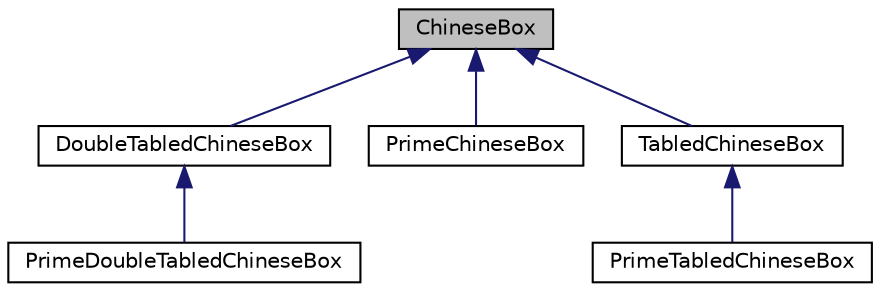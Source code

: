 digraph "ChineseBox"
{
  edge [fontname="Helvetica",fontsize="10",labelfontname="Helvetica",labelfontsize="10"];
  node [fontname="Helvetica",fontsize="10",shape=record];
  Node1 [label="ChineseBox",height=0.2,width=0.4,color="black", fillcolor="grey75", style="filled", fontcolor="black"];
  Node1 -> Node2 [dir="back",color="midnightblue",fontsize="10",style="solid",fontname="Helvetica"];
  Node2 [label="DoubleTabledChineseBox",height=0.2,width=0.4,color="black", fillcolor="white", style="filled",URL="$classDoubleTabledChineseBox.html"];
  Node2 -> Node3 [dir="back",color="midnightblue",fontsize="10",style="solid",fontname="Helvetica"];
  Node3 [label="PrimeDoubleTabledChineseBox",height=0.2,width=0.4,color="black", fillcolor="white", style="filled",URL="$classPrimeDoubleTabledChineseBox.html"];
  Node1 -> Node4 [dir="back",color="midnightblue",fontsize="10",style="solid",fontname="Helvetica"];
  Node4 [label="PrimeChineseBox",height=0.2,width=0.4,color="black", fillcolor="white", style="filled",URL="$classPrimeChineseBox.html"];
  Node1 -> Node5 [dir="back",color="midnightblue",fontsize="10",style="solid",fontname="Helvetica"];
  Node5 [label="TabledChineseBox",height=0.2,width=0.4,color="black", fillcolor="white", style="filled",URL="$classTabledChineseBox.html"];
  Node5 -> Node6 [dir="back",color="midnightblue",fontsize="10",style="solid",fontname="Helvetica"];
  Node6 [label="PrimeTabledChineseBox",height=0.2,width=0.4,color="black", fillcolor="white", style="filled",URL="$classPrimeTabledChineseBox.html"];
}
